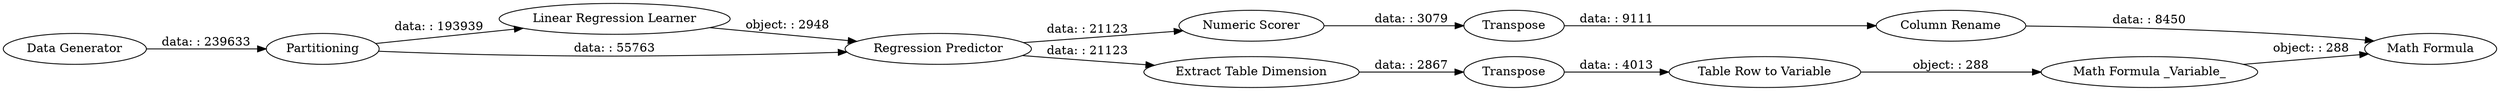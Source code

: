 digraph {
	"-5581407252318379333_12" [label=Transpose]
	"-5581407252318379333_8" [label="Math Formula"]
	"-5581407252318379333_4" [label=Partitioning]
	"-5581407252318379333_13" [label="Table Row to Variable"]
	"-5581407252318379333_5" [label="Numeric Scorer"]
	"-5581407252318379333_14" [label="Math Formula _Variable_"]
	"-5581407252318379333_2" [label="Linear Regression Learner"]
	"-5581407252318379333_1" [label="Data Generator"]
	"-5581407252318379333_3" [label="Regression Predictor"]
	"-5581407252318379333_10" [label="Column Rename"]
	"-5581407252318379333_9" [label=Transpose]
	"-5581407252318379333_11" [label="Extract Table Dimension"]
	"-5581407252318379333_10" -> "-5581407252318379333_8" [label="data: : 8450"]
	"-5581407252318379333_4" -> "-5581407252318379333_2" [label="data: : 193939"]
	"-5581407252318379333_12" -> "-5581407252318379333_13" [label="data: : 4013"]
	"-5581407252318379333_3" -> "-5581407252318379333_5" [label="data: : 21123"]
	"-5581407252318379333_2" -> "-5581407252318379333_3" [label="object: : 2948"]
	"-5581407252318379333_13" -> "-5581407252318379333_14" [label="object: : 288"]
	"-5581407252318379333_11" -> "-5581407252318379333_12" [label="data: : 2867"]
	"-5581407252318379333_1" -> "-5581407252318379333_4" [label="data: : 239633"]
	"-5581407252318379333_5" -> "-5581407252318379333_9" [label="data: : 3079"]
	"-5581407252318379333_9" -> "-5581407252318379333_10" [label="data: : 9111"]
	"-5581407252318379333_14" -> "-5581407252318379333_8" [label="object: : 288"]
	"-5581407252318379333_4" -> "-5581407252318379333_3" [label="data: : 55763"]
	"-5581407252318379333_3" -> "-5581407252318379333_11" [label="data: : 21123"]
	rankdir=LR
}
